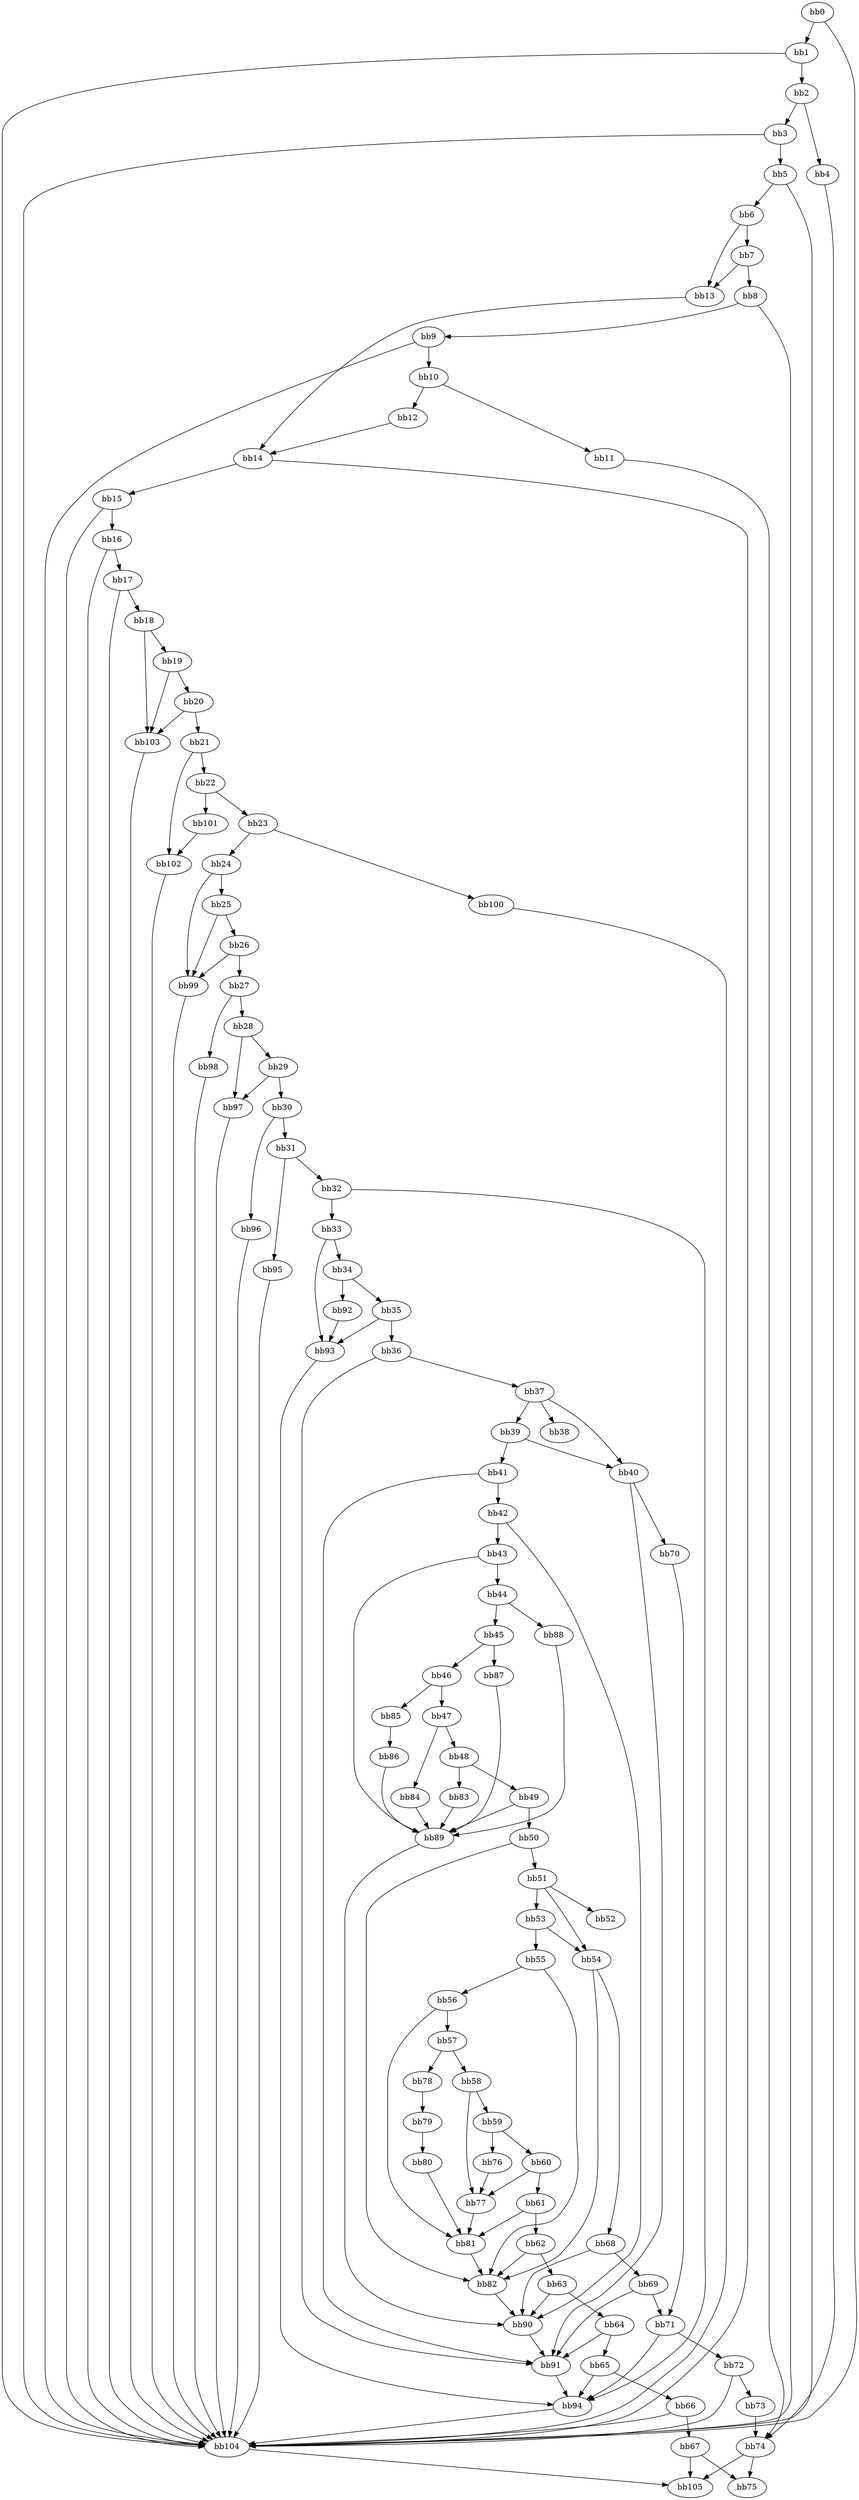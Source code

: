 digraph {
    0 [ label = "bb0\l" ]
    1 [ label = "bb1\l" ]
    2 [ label = "bb2\l" ]
    3 [ label = "bb3\l" ]
    4 [ label = "bb4\l" ]
    5 [ label = "bb5\l" ]
    6 [ label = "bb6\l" ]
    7 [ label = "bb7\l" ]
    8 [ label = "bb8\l" ]
    9 [ label = "bb9\l" ]
    10 [ label = "bb10\l" ]
    11 [ label = "bb11\l" ]
    12 [ label = "bb12\l" ]
    13 [ label = "bb13\l" ]
    14 [ label = "bb14\l" ]
    15 [ label = "bb15\l" ]
    16 [ label = "bb16\l" ]
    17 [ label = "bb17\l" ]
    18 [ label = "bb18\l" ]
    19 [ label = "bb19\l" ]
    20 [ label = "bb20\l" ]
    21 [ label = "bb21\l" ]
    22 [ label = "bb22\l" ]
    23 [ label = "bb23\l" ]
    24 [ label = "bb24\l" ]
    25 [ label = "bb25\l" ]
    26 [ label = "bb26\l" ]
    27 [ label = "bb27\l" ]
    28 [ label = "bb28\l" ]
    29 [ label = "bb29\l" ]
    30 [ label = "bb30\l" ]
    31 [ label = "bb31\l" ]
    32 [ label = "bb32\l" ]
    33 [ label = "bb33\l" ]
    34 [ label = "bb34\l" ]
    35 [ label = "bb35\l" ]
    36 [ label = "bb36\l" ]
    37 [ label = "bb37\l" ]
    38 [ label = "bb38\l" ]
    39 [ label = "bb39\l" ]
    40 [ label = "bb40\l" ]
    41 [ label = "bb41\l" ]
    42 [ label = "bb42\l" ]
    43 [ label = "bb43\l" ]
    44 [ label = "bb44\l" ]
    45 [ label = "bb45\l" ]
    46 [ label = "bb46\l" ]
    47 [ label = "bb47\l" ]
    48 [ label = "bb48\l" ]
    49 [ label = "bb49\l" ]
    50 [ label = "bb50\l" ]
    51 [ label = "bb51\l" ]
    52 [ label = "bb52\l" ]
    53 [ label = "bb53\l" ]
    54 [ label = "bb54\l" ]
    55 [ label = "bb55\l" ]
    56 [ label = "bb56\l" ]
    57 [ label = "bb57\l" ]
    58 [ label = "bb58\l" ]
    59 [ label = "bb59\l" ]
    60 [ label = "bb60\l" ]
    61 [ label = "bb61\l" ]
    62 [ label = "bb62\l" ]
    63 [ label = "bb63\l" ]
    64 [ label = "bb64\l" ]
    65 [ label = "bb65\l" ]
    66 [ label = "bb66\l" ]
    67 [ label = "bb67\l" ]
    68 [ label = "bb68\l" ]
    69 [ label = "bb69\l" ]
    70 [ label = "bb70\l" ]
    71 [ label = "bb71\l" ]
    72 [ label = "bb72\l" ]
    73 [ label = "bb73\l" ]
    74 [ label = "bb74\l" ]
    75 [ label = "bb75\l" ]
    76 [ label = "bb76\l" ]
    77 [ label = "bb77\l" ]
    78 [ label = "bb78\l" ]
    79 [ label = "bb79\l" ]
    80 [ label = "bb80\l" ]
    81 [ label = "bb81\l" ]
    82 [ label = "bb82\l" ]
    83 [ label = "bb83\l" ]
    84 [ label = "bb84\l" ]
    85 [ label = "bb85\l" ]
    86 [ label = "bb86\l" ]
    87 [ label = "bb87\l" ]
    88 [ label = "bb88\l" ]
    89 [ label = "bb89\l" ]
    90 [ label = "bb90\l" ]
    91 [ label = "bb91\l" ]
    92 [ label = "bb92\l" ]
    93 [ label = "bb93\l" ]
    94 [ label = "bb94\l" ]
    95 [ label = "bb95\l" ]
    96 [ label = "bb96\l" ]
    97 [ label = "bb97\l" ]
    98 [ label = "bb98\l" ]
    99 [ label = "bb99\l" ]
    100 [ label = "bb100\l" ]
    101 [ label = "bb101\l" ]
    102 [ label = "bb102\l" ]
    103 [ label = "bb103\l" ]
    104 [ label = "bb104\l" ]
    105 [ label = "bb105\l" ]
    0 -> 1 [ ]
    0 -> 104 [ ]
    1 -> 2 [ ]
    1 -> 104 [ ]
    2 -> 3 [ ]
    2 -> 4 [ ]
    3 -> 5 [ ]
    3 -> 104 [ ]
    4 -> 74 [ ]
    5 -> 6 [ ]
    5 -> 104 [ ]
    6 -> 7 [ ]
    6 -> 13 [ ]
    7 -> 8 [ ]
    7 -> 13 [ ]
    8 -> 9 [ ]
    8 -> 104 [ ]
    9 -> 10 [ ]
    9 -> 104 [ ]
    10 -> 11 [ ]
    10 -> 12 [ ]
    11 -> 74 [ ]
    12 -> 14 [ ]
    13 -> 14 [ ]
    14 -> 15 [ ]
    14 -> 104 [ ]
    15 -> 16 [ ]
    15 -> 104 [ ]
    16 -> 17 [ ]
    16 -> 104 [ ]
    17 -> 18 [ ]
    17 -> 104 [ ]
    18 -> 19 [ ]
    18 -> 103 [ ]
    19 -> 20 [ ]
    19 -> 103 [ ]
    20 -> 21 [ ]
    20 -> 103 [ ]
    21 -> 22 [ ]
    21 -> 102 [ ]
    22 -> 23 [ ]
    22 -> 101 [ ]
    23 -> 24 [ ]
    23 -> 100 [ ]
    24 -> 25 [ ]
    24 -> 99 [ ]
    25 -> 26 [ ]
    25 -> 99 [ ]
    26 -> 27 [ ]
    26 -> 99 [ ]
    27 -> 28 [ ]
    27 -> 98 [ ]
    28 -> 29 [ ]
    28 -> 97 [ ]
    29 -> 30 [ ]
    29 -> 97 [ ]
    30 -> 31 [ ]
    30 -> 96 [ ]
    31 -> 32 [ ]
    31 -> 95 [ ]
    32 -> 33 [ ]
    32 -> 94 [ ]
    33 -> 34 [ ]
    33 -> 93 [ ]
    34 -> 35 [ ]
    34 -> 92 [ ]
    35 -> 36 [ ]
    35 -> 93 [ ]
    36 -> 37 [ ]
    36 -> 91 [ ]
    37 -> 38 [ ]
    37 -> 39 [ ]
    37 -> 40 [ ]
    39 -> 40 [ ]
    39 -> 41 [ ]
    40 -> 70 [ ]
    40 -> 91 [ ]
    41 -> 42 [ ]
    41 -> 91 [ ]
    42 -> 43 [ ]
    42 -> 90 [ ]
    43 -> 44 [ ]
    43 -> 89 [ ]
    44 -> 45 [ ]
    44 -> 88 [ ]
    45 -> 46 [ ]
    45 -> 87 [ ]
    46 -> 47 [ ]
    46 -> 85 [ ]
    47 -> 48 [ ]
    47 -> 84 [ ]
    48 -> 49 [ ]
    48 -> 83 [ ]
    49 -> 50 [ ]
    49 -> 89 [ ]
    50 -> 51 [ ]
    50 -> 82 [ ]
    51 -> 52 [ ]
    51 -> 53 [ ]
    51 -> 54 [ ]
    53 -> 54 [ ]
    53 -> 55 [ ]
    54 -> 68 [ ]
    54 -> 82 [ ]
    55 -> 56 [ ]
    55 -> 82 [ ]
    56 -> 57 [ ]
    56 -> 81 [ ]
    57 -> 58 [ ]
    57 -> 78 [ ]
    58 -> 59 [ ]
    58 -> 77 [ ]
    59 -> 60 [ ]
    59 -> 76 [ ]
    60 -> 61 [ ]
    60 -> 77 [ ]
    61 -> 62 [ ]
    61 -> 81 [ ]
    62 -> 63 [ ]
    62 -> 82 [ ]
    63 -> 64 [ ]
    63 -> 90 [ ]
    64 -> 65 [ ]
    64 -> 91 [ ]
    65 -> 66 [ ]
    65 -> 94 [ ]
    66 -> 67 [ ]
    66 -> 104 [ ]
    67 -> 75 [ ]
    67 -> 105 [ ]
    68 -> 69 [ ]
    68 -> 90 [ ]
    69 -> 71 [ ]
    69 -> 91 [ ]
    70 -> 71 [ ]
    71 -> 72 [ ]
    71 -> 94 [ ]
    72 -> 73 [ ]
    72 -> 104 [ ]
    73 -> 74 [ ]
    74 -> 75 [ ]
    74 -> 105 [ ]
    76 -> 77 [ ]
    77 -> 81 [ ]
    78 -> 79 [ ]
    79 -> 80 [ ]
    80 -> 81 [ ]
    81 -> 82 [ ]
    82 -> 90 [ ]
    83 -> 89 [ ]
    84 -> 89 [ ]
    85 -> 86 [ ]
    86 -> 89 [ ]
    87 -> 89 [ ]
    88 -> 89 [ ]
    89 -> 90 [ ]
    90 -> 91 [ ]
    91 -> 94 [ ]
    92 -> 93 [ ]
    93 -> 94 [ ]
    94 -> 104 [ ]
    95 -> 104 [ ]
    96 -> 104 [ ]
    97 -> 104 [ ]
    98 -> 104 [ ]
    99 -> 104 [ ]
    100 -> 104 [ ]
    101 -> 102 [ ]
    102 -> 104 [ ]
    103 -> 104 [ ]
    104 -> 105 [ ]
}

